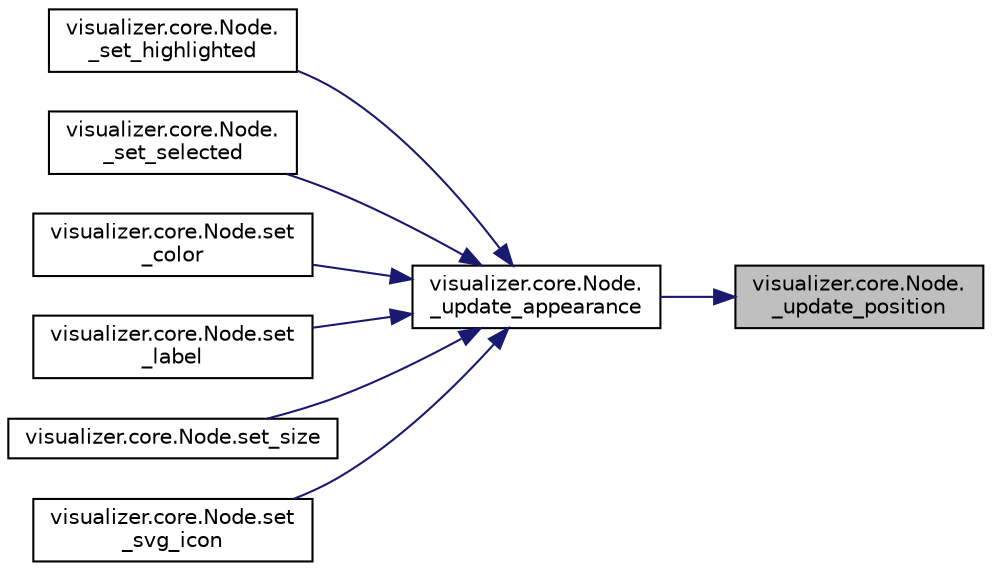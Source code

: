 digraph "visualizer.core.Node._update_position"
{
 // LATEX_PDF_SIZE
  edge [fontname="Helvetica",fontsize="10",labelfontname="Helvetica",labelfontsize="10"];
  node [fontname="Helvetica",fontsize="10",shape=record];
  rankdir="RL";
  Node1 [label="visualizer.core.Node.\l_update_position",height=0.2,width=0.4,color="black", fillcolor="grey75", style="filled", fontcolor="black",tooltip="Update position function."];
  Node1 -> Node2 [dir="back",color="midnightblue",fontsize="10",style="solid",fontname="Helvetica"];
  Node2 [label="visualizer.core.Node.\l_update_appearance",height=0.2,width=0.4,color="black", fillcolor="white", style="filled",URL="$classvisualizer_1_1core_1_1_node.html#ae5b37840dd64cdf83640f3e4e0ac7f09",tooltip="Update the node aspect to reflect the selected/highlighted state."];
  Node2 -> Node3 [dir="back",color="midnightblue",fontsize="10",style="solid",fontname="Helvetica"];
  Node3 [label="visualizer.core.Node.\l_set_highlighted",height=0.2,width=0.4,color="black", fillcolor="white", style="filled",URL="$classvisualizer_1_1core_1_1_node.html#ae5beb3fb1baf0a82aac7d97095be2e03",tooltip="Set highlighted function."];
  Node2 -> Node4 [dir="back",color="midnightblue",fontsize="10",style="solid",fontname="Helvetica"];
  Node4 [label="visualizer.core.Node.\l_set_selected",height=0.2,width=0.4,color="black", fillcolor="white", style="filled",URL="$classvisualizer_1_1core_1_1_node.html#a3ceba64906269d901c47af74a60f06a0",tooltip="Set selected function."];
  Node2 -> Node5 [dir="back",color="midnightblue",fontsize="10",style="solid",fontname="Helvetica"];
  Node5 [label="visualizer.core.Node.set\l_color",height=0.2,width=0.4,color="black", fillcolor="white", style="filled",URL="$classvisualizer_1_1core_1_1_node.html#aa50f8c1b99b627e1509fe273af6096ca",tooltip="Set color function."];
  Node2 -> Node6 [dir="back",color="midnightblue",fontsize="10",style="solid",fontname="Helvetica"];
  Node6 [label="visualizer.core.Node.set\l_label",height=0.2,width=0.4,color="black", fillcolor="white", style="filled",URL="$classvisualizer_1_1core_1_1_node.html#a2af5df5a7ac732941d9f4091fbec2e2e",tooltip="Set a label for the node."];
  Node2 -> Node7 [dir="back",color="midnightblue",fontsize="10",style="solid",fontname="Helvetica"];
  Node7 [label="visualizer.core.Node.set_size",height=0.2,width=0.4,color="black", fillcolor="white", style="filled",URL="$classvisualizer_1_1core_1_1_node.html#ae3c935cc239df56943eb4a731511500c",tooltip="Set size function."];
  Node2 -> Node8 [dir="back",color="midnightblue",fontsize="10",style="solid",fontname="Helvetica"];
  Node8 [label="visualizer.core.Node.set\l_svg_icon",height=0.2,width=0.4,color="black", fillcolor="white", style="filled",URL="$classvisualizer_1_1core_1_1_node.html#a308c7317a292873bfeb648b1ca1a839e",tooltip="Set a background SVG icon for the node."];
}

